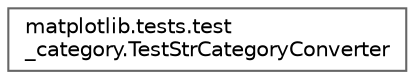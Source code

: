 digraph "Graphical Class Hierarchy"
{
 // LATEX_PDF_SIZE
  bgcolor="transparent";
  edge [fontname=Helvetica,fontsize=10,labelfontname=Helvetica,labelfontsize=10];
  node [fontname=Helvetica,fontsize=10,shape=box,height=0.2,width=0.4];
  rankdir="LR";
  Node0 [id="Node000000",label="matplotlib.tests.test\l_category.TestStrCategoryConverter",height=0.2,width=0.4,color="grey40", fillcolor="white", style="filled",URL="$d2/d5a/classmatplotlib_1_1tests_1_1test__category_1_1TestStrCategoryConverter.html",tooltip=" "];
}
